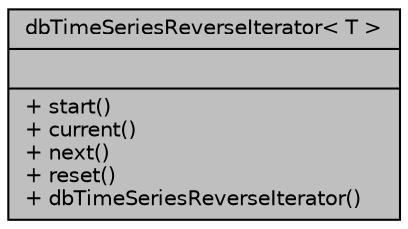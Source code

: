 digraph "dbTimeSeriesReverseIterator&lt; T &gt;"
{
 // INTERACTIVE_SVG=YES
 // LATEX_PDF_SIZE
  edge [fontname="Helvetica",fontsize="10",labelfontname="Helvetica",labelfontsize="10"];
  node [fontname="Helvetica",fontsize="10",shape=record];
  Node1 [label="{dbTimeSeriesReverseIterator\< T \>\n||+ start()\l+ current()\l+ next()\l+ reset()\l+ dbTimeSeriesReverseIterator()\l}",height=0.2,width=0.4,color="black", fillcolor="grey75", style="filled", fontcolor="black",tooltip=" "];
}
